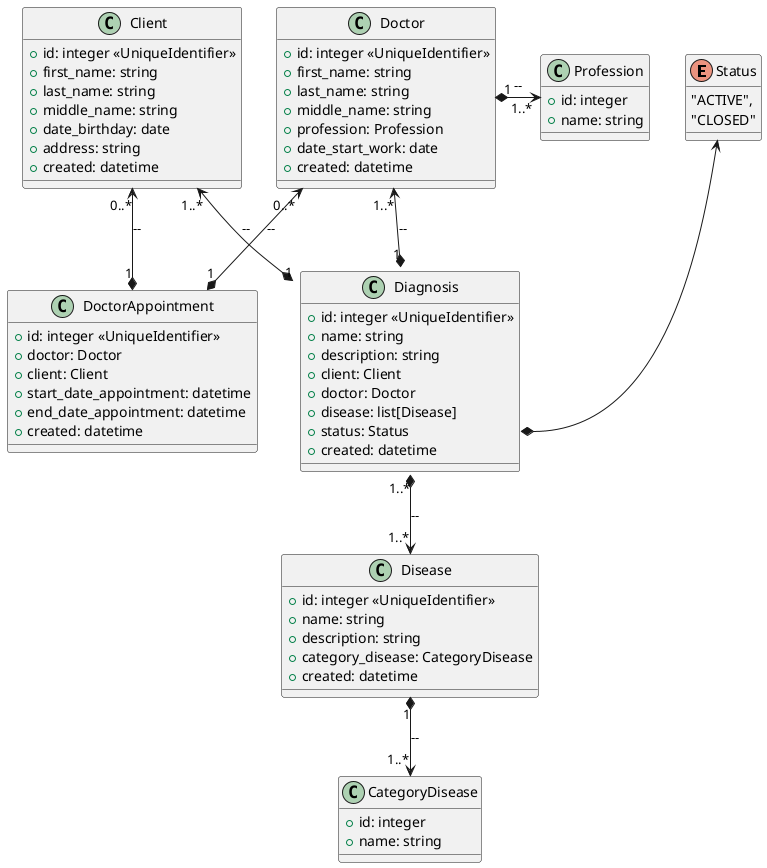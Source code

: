 @startuml
' В поликлинике ведется учет посещений больными врачей.
' Данные о каждом враче содержат Ф.И.О., специальность и стаж работы. 
' Каждый врач может принимать множество пациентов, и каждый пациент может посещать нескольких врачей (в том числе в один и тот же день). 
' В карточке пациента указываются его Ф.И.О., дата рождения и адрес места жительства. 
' В результате визита врач ставит пациенту диагноз. 		          .
'     Для удобства анализа заболеваемости диагнозы стандартизованы и подлежат единому учету. .
' В целях анализа результатов работы поликлиники необходимо иметь возможность автоматически генерировать следующие документы: 		          .
' • перечень специалистов (список врачей по специальностям);		          .
' • количества визитов к врачам; 		          .
' • количества случаев заболевания по каждому диагнозу. 	             .
' Кроме того, необходимо иметь возможность просматривать для каждого из врачей список больных, которые посетили его за заданный период времени..	             .
' - В БД предусмотреть хранение изображений (минимум в одном поле) в соответствии с тематикой курсовой работы..
'  - В БД должны быть реализованы хранимые процедуры и/или триггеры.    
'   - в БД должно быть занесено суммарно не менее 50 записей   
'
enum Status{
  "ACTIVE",
  "CLOSED"
}

class CategoryDisease{
  + id: integer
  + name: string
}

class Profession{
  + id: integer
  + name: string
}

class Disease{
  + id: integer <<UniqueIdentifier>>
  + name: string
  + description: string
  + category_disease: CategoryDisease
  + created: datetime
}

class Client{
  + id: integer <<UniqueIdentifier>>
  + first_name: string
  + last_name: string
  + middle_name: string
  + date_birthday: date 
  + address: string
  + created: datetime
}

class Doctor {
  + id: integer <<UniqueIdentifier>>
  + first_name: string
  + last_name: string
  + middle_name: string
  + profession: Profession
  + date_start_work: date 
  + created: datetime
}

class Diagnosis {
  + id: integer <<UniqueIdentifier>>
  + name: string
  + description: string
  + client: Client
  + doctor: Doctor
  + disease: list[Disease]
  + status: Status
  + created: datetime
}

class DoctorAppointment{
  + id: integer <<UniqueIdentifier>>
  + doctor: Doctor
  + client: Client
  + start_date_appointment: datetime
  + end_date_appointment: datetime
  + created: datetime
}


DoctorAppointment *-up-> Doctor: "1" -- "0..*"
DoctorAppointment *-up-> Client: "1" -- "0..*"

Disease *-down-> CategoryDisease: "1" -- "1..*"
Diagnosis *-down-> Disease: "1..*" -- "1..*"
Diagnosis *-up-> Client: "1" -- "1..*"
Diagnosis *-up-> Doctor: "1" -- "1..*"
Diagnosis::status *-up-> Status
Doctor *-right-> Profession: "1" -- "1..*"

@enduml
